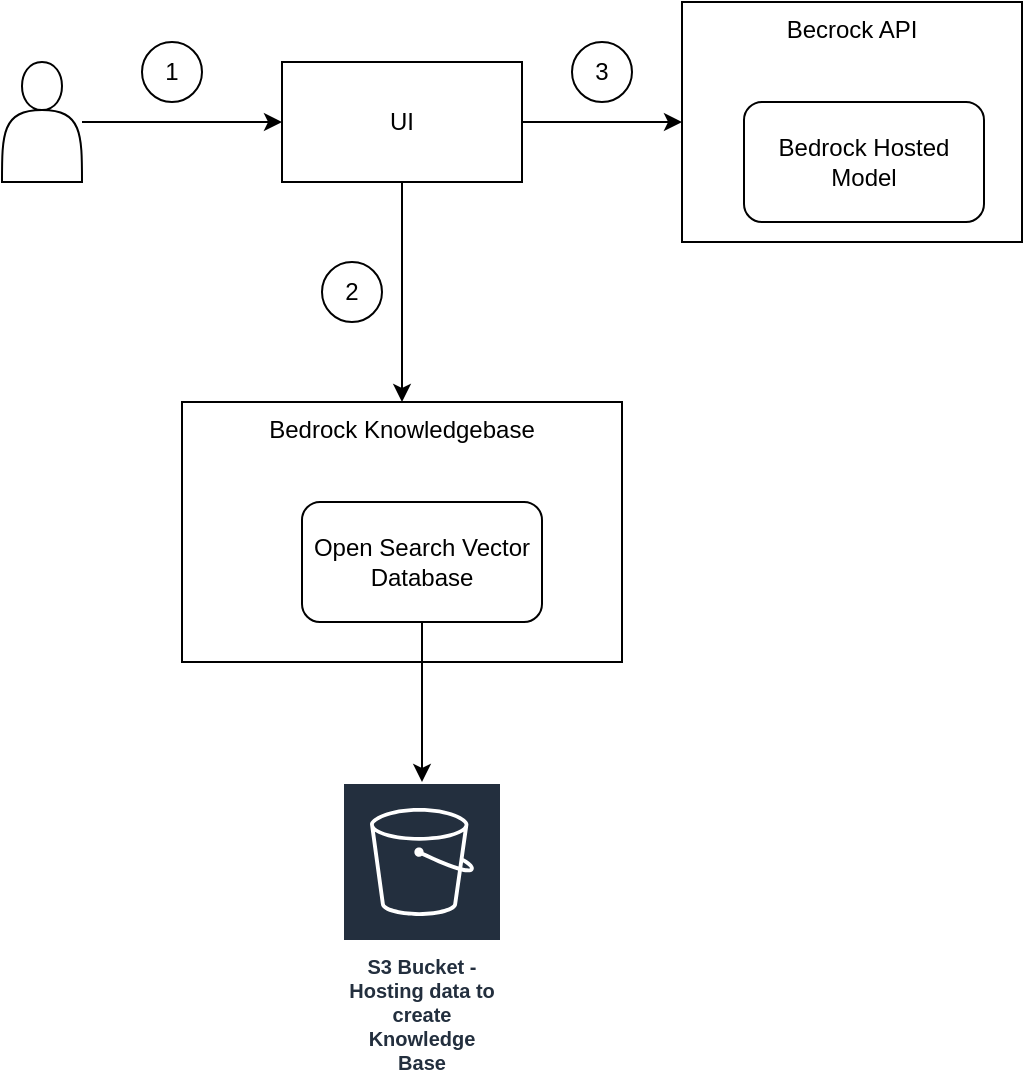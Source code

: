 <mxfile version="23.1.4" type="device">
  <diagram name="Page-1" id="xdEhmo5jCDgj_1OPdo5Z">
    <mxGraphModel dx="2074" dy="632" grid="1" gridSize="10" guides="1" tooltips="1" connect="1" arrows="1" fold="1" page="1" pageScale="1" pageWidth="850" pageHeight="1100" math="0" shadow="0">
      <root>
        <mxCell id="0" />
        <mxCell id="1" parent="0" />
        <mxCell id="zqP8BajkEVMQ_3qFqa1f-3" value="" style="edgeStyle=orthogonalEdgeStyle;rounded=0;orthogonalLoop=1;jettySize=auto;html=1;" edge="1" parent="1" source="zqP8BajkEVMQ_3qFqa1f-1" target="zqP8BajkEVMQ_3qFqa1f-2">
          <mxGeometry relative="1" as="geometry" />
        </mxCell>
        <mxCell id="zqP8BajkEVMQ_3qFqa1f-1" value="" style="shape=actor;whiteSpace=wrap;html=1;" vertex="1" parent="1">
          <mxGeometry x="140" y="200" width="40" height="60" as="geometry" />
        </mxCell>
        <mxCell id="zqP8BajkEVMQ_3qFqa1f-5" value="" style="edgeStyle=orthogonalEdgeStyle;rounded=0;orthogonalLoop=1;jettySize=auto;html=1;" edge="1" parent="1" source="zqP8BajkEVMQ_3qFqa1f-2" target="zqP8BajkEVMQ_3qFqa1f-4">
          <mxGeometry relative="1" as="geometry" />
        </mxCell>
        <mxCell id="zqP8BajkEVMQ_3qFqa1f-7" value="" style="edgeStyle=orthogonalEdgeStyle;rounded=0;orthogonalLoop=1;jettySize=auto;html=1;" edge="1" parent="1" source="zqP8BajkEVMQ_3qFqa1f-2" target="zqP8BajkEVMQ_3qFqa1f-6">
          <mxGeometry relative="1" as="geometry" />
        </mxCell>
        <mxCell id="zqP8BajkEVMQ_3qFqa1f-2" value="UI" style="whiteSpace=wrap;html=1;" vertex="1" parent="1">
          <mxGeometry x="280" y="200" width="120" height="60" as="geometry" />
        </mxCell>
        <mxCell id="zqP8BajkEVMQ_3qFqa1f-4" value="Becrock API" style="whiteSpace=wrap;html=1;verticalAlign=top;" vertex="1" parent="1">
          <mxGeometry x="480" y="170" width="170" height="120" as="geometry" />
        </mxCell>
        <mxCell id="zqP8BajkEVMQ_3qFqa1f-6" value="&lt;div&gt;Bedrock Knowledgebase&lt;/div&gt;&lt;div&gt;&lt;br&gt;&lt;/div&gt;" style="whiteSpace=wrap;html=1;verticalAlign=top;" vertex="1" parent="1">
          <mxGeometry x="230" y="370" width="220" height="130" as="geometry" />
        </mxCell>
        <mxCell id="zqP8BajkEVMQ_3qFqa1f-10" style="edgeStyle=orthogonalEdgeStyle;rounded=0;orthogonalLoop=1;jettySize=auto;html=1;" edge="1" parent="1" source="zqP8BajkEVMQ_3qFqa1f-8" target="zqP8BajkEVMQ_3qFqa1f-9">
          <mxGeometry relative="1" as="geometry" />
        </mxCell>
        <mxCell id="zqP8BajkEVMQ_3qFqa1f-8" value="Open Search Vector Database" style="rounded=1;whiteSpace=wrap;html=1;" vertex="1" parent="1">
          <mxGeometry x="290" y="420" width="120" height="60" as="geometry" />
        </mxCell>
        <mxCell id="zqP8BajkEVMQ_3qFqa1f-9" value="S3 Bucket - Hosting data to create Knowledge Base" style="sketch=0;outlineConnect=0;fontColor=#232F3E;gradientColor=none;strokeColor=#ffffff;fillColor=#232F3E;dashed=0;verticalLabelPosition=middle;verticalAlign=bottom;align=center;html=1;whiteSpace=wrap;fontSize=10;fontStyle=1;spacing=3;shape=mxgraph.aws4.productIcon;prIcon=mxgraph.aws4.s3;" vertex="1" parent="1">
          <mxGeometry x="310" y="560" width="80" height="150" as="geometry" />
        </mxCell>
        <mxCell id="zqP8BajkEVMQ_3qFqa1f-11" value="Bedrock Hosted Model" style="rounded=1;whiteSpace=wrap;html=1;" vertex="1" parent="1">
          <mxGeometry x="511" y="220" width="120" height="60" as="geometry" />
        </mxCell>
        <mxCell id="zqP8BajkEVMQ_3qFqa1f-12" value="1" style="ellipse;whiteSpace=wrap;html=1;aspect=fixed;" vertex="1" parent="1">
          <mxGeometry x="210" y="190" width="30" height="30" as="geometry" />
        </mxCell>
        <mxCell id="zqP8BajkEVMQ_3qFqa1f-13" value="2" style="ellipse;whiteSpace=wrap;html=1;aspect=fixed;" vertex="1" parent="1">
          <mxGeometry x="300" y="300" width="30" height="30" as="geometry" />
        </mxCell>
        <mxCell id="zqP8BajkEVMQ_3qFqa1f-14" value="3" style="ellipse;whiteSpace=wrap;html=1;aspect=fixed;" vertex="1" parent="1">
          <mxGeometry x="425" y="190" width="30" height="30" as="geometry" />
        </mxCell>
      </root>
    </mxGraphModel>
  </diagram>
</mxfile>
